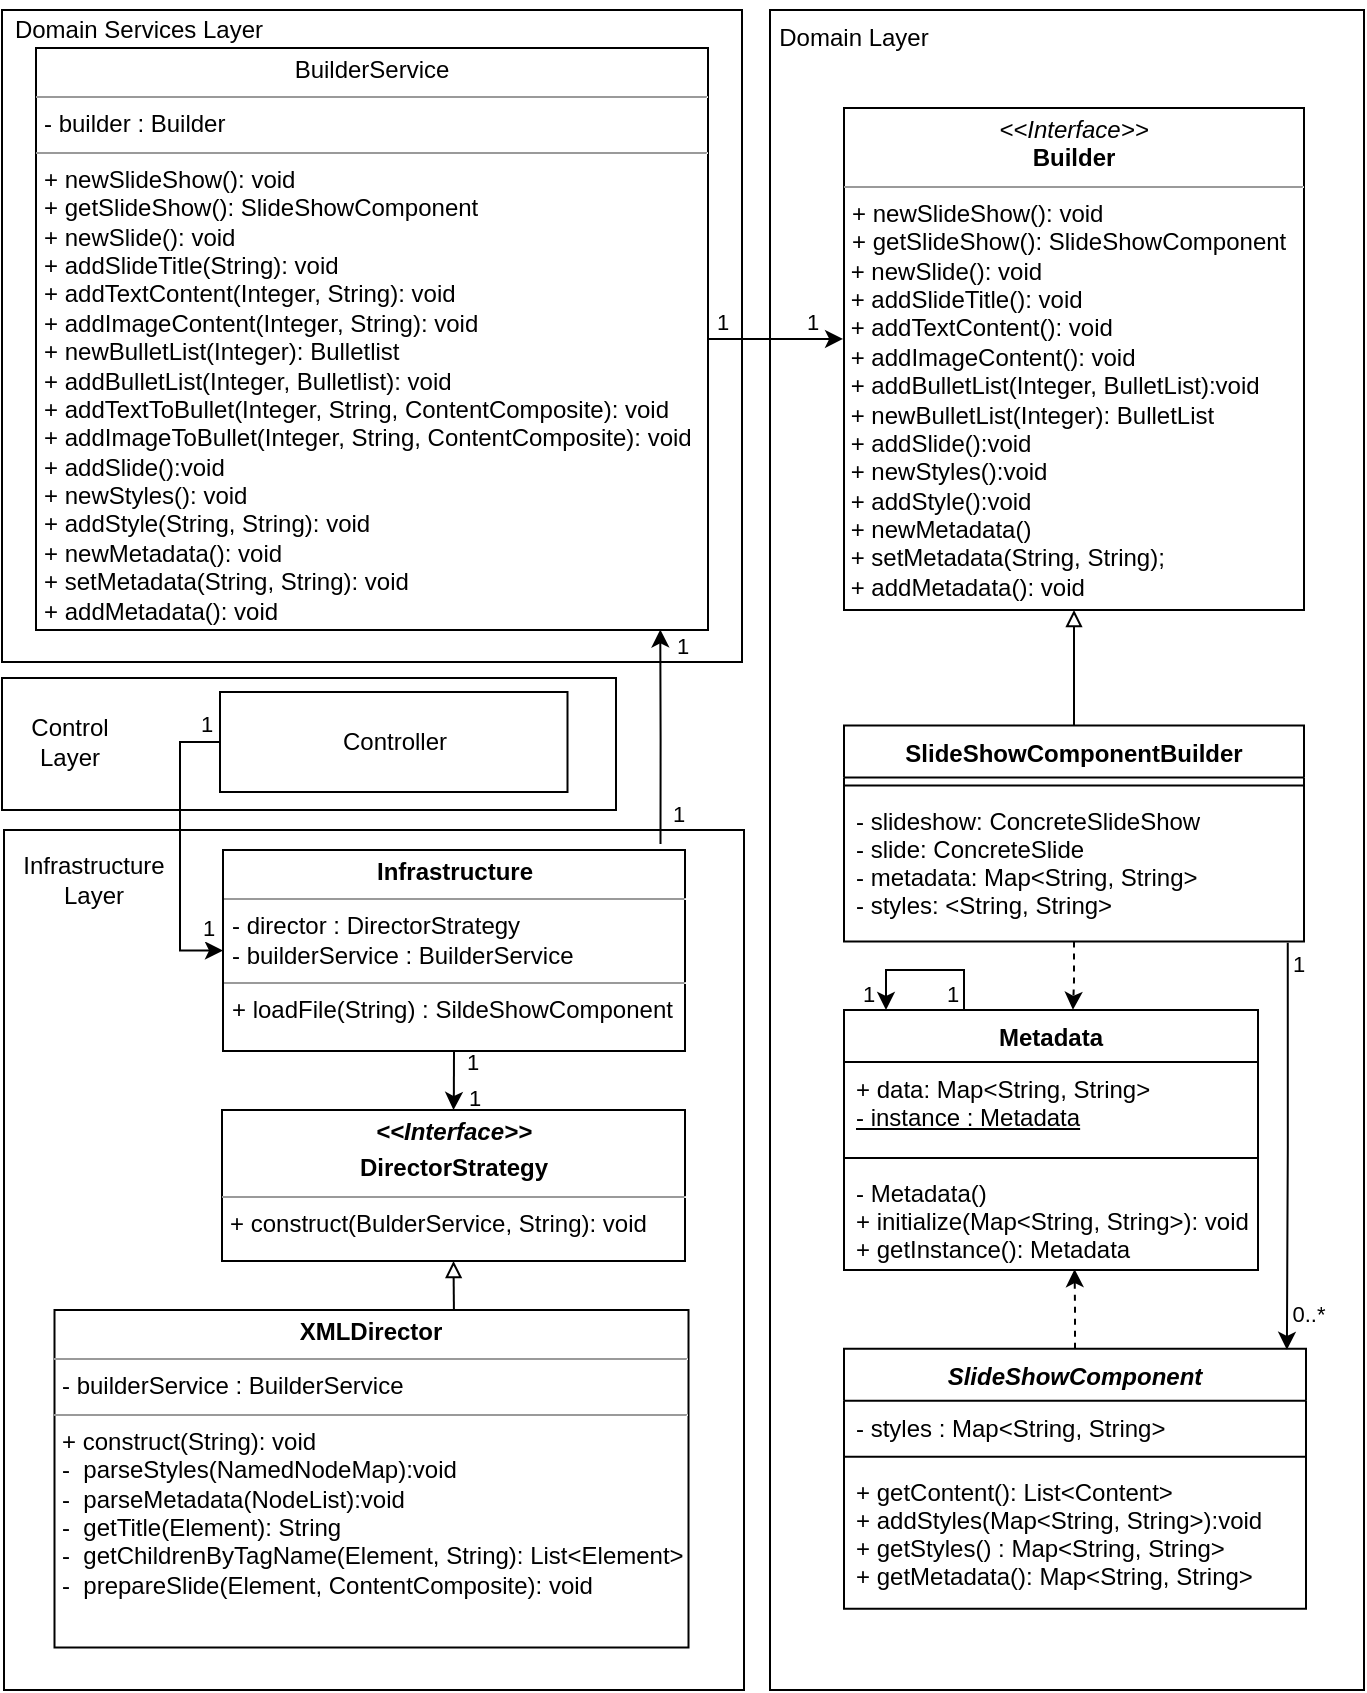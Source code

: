 <mxfile version="20.5.1" type="device"><diagram id="4u7mU140LVxSYkLNVl7K" name="Page-1"><mxGraphModel dx="1358" dy="675" grid="1" gridSize="10" guides="1" tooltips="1" connect="1" arrows="1" fold="1" page="1" pageScale="1" pageWidth="1654" pageHeight="2336" math="0" shadow="0"><root><mxCell id="0"/><mxCell id="1" parent="0"/><mxCell id="_wYAxGLJW3HHWnC58E0S-36" value="" style="rounded=0;whiteSpace=wrap;html=1;" parent="1" vertex="1"><mxGeometry x="417" y="20" width="297" height="840" as="geometry"/></mxCell><mxCell id="_wYAxGLJW3HHWnC58E0S-37" value="Domain Layer" style="text;html=1;strokeColor=none;fillColor=none;align=center;verticalAlign=middle;whiteSpace=wrap;rounded=0;" parent="1" vertex="1"><mxGeometry x="417" y="19" width="84" height="30" as="geometry"/></mxCell><mxCell id="_wYAxGLJW3HHWnC58E0S-34" value="" style="rounded=0;whiteSpace=wrap;html=1;" parent="1" vertex="1"><mxGeometry x="33" y="20" width="370" height="326" as="geometry"/></mxCell><mxCell id="_wYAxGLJW3HHWnC58E0S-48" style="edgeStyle=orthogonalEdgeStyle;rounded=0;orthogonalLoop=1;jettySize=auto;html=1;dashed=1;endArrow=classic;endFill=1;entryX=0.557;entryY=0.992;entryDx=0;entryDy=0;entryPerimeter=0;" parent="1" source="_wYAxGLJW3HHWnC58E0S-1" target="_wYAxGLJW3HHWnC58E0S-8" edge="1"><mxGeometry relative="1" as="geometry"><mxPoint x="570" y="652" as="targetPoint"/></mxGeometry></mxCell><mxCell id="_wYAxGLJW3HHWnC58E0S-1" value="SlideShowComponent" style="swimlane;fontStyle=3;align=center;verticalAlign=top;childLayout=stackLayout;horizontal=1;startSize=26;horizontalStack=0;resizeParent=1;resizeParentMax=0;resizeLast=0;collapsible=1;marginBottom=0;" parent="1" vertex="1"><mxGeometry x="454" y="689.38" width="231" height="130" as="geometry"/></mxCell><mxCell id="_wYAxGLJW3HHWnC58E0S-2" value="- styles : Map&lt;String, String&gt;" style="text;strokeColor=none;fillColor=none;align=left;verticalAlign=top;spacingLeft=4;spacingRight=4;overflow=hidden;rotatable=0;points=[[0,0.5],[1,0.5]];portConstraint=eastwest;" parent="_wYAxGLJW3HHWnC58E0S-1" vertex="1"><mxGeometry y="26" width="231" height="24" as="geometry"/></mxCell><mxCell id="_wYAxGLJW3HHWnC58E0S-3" value="" style="line;strokeWidth=1;fillColor=none;align=left;verticalAlign=middle;spacingTop=-1;spacingLeft=3;spacingRight=3;rotatable=0;labelPosition=right;points=[];portConstraint=eastwest;strokeColor=inherit;" parent="_wYAxGLJW3HHWnC58E0S-1" vertex="1"><mxGeometry y="50" width="231" height="8" as="geometry"/></mxCell><mxCell id="_wYAxGLJW3HHWnC58E0S-4" value="+ getContent(): List&lt;Content&gt;&#10;+ addStyles(Map&lt;String, String&gt;):void&#10;+ getStyles() : Map&lt;String, String&gt;&#10;+ getMetadata(): Map&lt;String, String&gt;&#10;" style="text;strokeColor=none;fillColor=none;align=left;verticalAlign=top;spacingLeft=4;spacingRight=4;overflow=hidden;rotatable=0;points=[[0,0.5],[1,0.5]];portConstraint=eastwest;" parent="_wYAxGLJW3HHWnC58E0S-1" vertex="1"><mxGeometry y="58" width="231" height="72" as="geometry"/></mxCell><mxCell id="_wYAxGLJW3HHWnC58E0S-5" value="Metadata" style="swimlane;fontStyle=1;align=center;verticalAlign=top;childLayout=stackLayout;horizontal=1;startSize=26;horizontalStack=0;resizeParent=1;resizeParentMax=0;resizeLast=0;collapsible=1;marginBottom=0;" parent="1" vertex="1"><mxGeometry x="454" y="520" width="207" height="130" as="geometry"/></mxCell><mxCell id="_wYAxGLJW3HHWnC58E0S-6" value="+ data: Map&amp;lt;String, String&amp;gt;&lt;br&gt;&lt;u&gt;- instance : Metadata&lt;/u&gt;" style="text;strokeColor=none;fillColor=none;align=left;verticalAlign=top;spacingLeft=4;spacingRight=4;overflow=hidden;rotatable=0;points=[[0,0.5],[1,0.5]];portConstraint=eastwest;html=1;" parent="_wYAxGLJW3HHWnC58E0S-5" vertex="1"><mxGeometry y="26" width="207" height="44" as="geometry"/></mxCell><mxCell id="_wYAxGLJW3HHWnC58E0S-7" value="" style="line;strokeWidth=1;fillColor=none;align=left;verticalAlign=middle;spacingTop=-1;spacingLeft=3;spacingRight=3;rotatable=0;labelPosition=right;points=[];portConstraint=eastwest;strokeColor=inherit;" parent="_wYAxGLJW3HHWnC58E0S-5" vertex="1"><mxGeometry y="70" width="207" height="8" as="geometry"/></mxCell><mxCell id="_wYAxGLJW3HHWnC58E0S-8" value="- Metadata()&#10;+ initialize(Map&lt;String, String&gt;): void&#10;+ getInstance(): Metadata" style="text;strokeColor=none;fillColor=none;align=left;verticalAlign=top;spacingLeft=4;spacingRight=4;overflow=hidden;rotatable=0;points=[[0,0.5],[1,0.5]];portConstraint=eastwest;" parent="_wYAxGLJW3HHWnC58E0S-5" vertex="1"><mxGeometry y="78" width="207" height="52" as="geometry"/></mxCell><mxCell id="_wYAxGLJW3HHWnC58E0S-12" value="&lt;p style=&quot;margin:0px;margin-top:4px;text-align:center;&quot;&gt;&lt;i&gt;&amp;lt;&amp;lt;Interface&amp;gt;&amp;gt;&lt;/i&gt;&lt;br&gt;&lt;b&gt;Builder&lt;/b&gt;&lt;/p&gt;&lt;hr size=&quot;1&quot;&gt;&lt;p style=&quot;margin:0px;margin-left:4px;&quot;&gt;+ newSlideShow(): void&lt;/p&gt;&lt;p style=&quot;margin: 0px 0px 0px 4px;&quot;&gt;+ getSlideShow(): SlideShowComponent&lt;br&gt;&lt;/p&gt;&lt;div&gt;&amp;nbsp;+ newSlide(): void&lt;/div&gt;&lt;div&gt;&amp;nbsp;+ addSlideTitle(): void&lt;/div&gt;&lt;div&gt;&amp;nbsp;+ addTextContent(): void&lt;/div&gt;&lt;div&gt;&amp;nbsp;+ addImageContent(): void&lt;/div&gt;&lt;div&gt;&amp;nbsp;+ addBulletList(Integer, BulletList):void&lt;/div&gt;&lt;div&gt;&lt;span style=&quot;background-color: initial;&quot;&gt;&amp;nbsp;+ newBulletList(Integer): BulletList&lt;/span&gt;&lt;span style=&quot;background-color: initial;&quot;&gt;&amp;nbsp;&lt;/span&gt;&lt;/div&gt;&lt;div&gt;&lt;span style=&quot;background-color: initial;&quot;&gt;&amp;nbsp;+ addSlide():void&lt;/span&gt;&lt;br&gt;&lt;/div&gt;&lt;div&gt;&amp;nbsp;+ newStyles():void&lt;/div&gt;&lt;div&gt;&amp;nbsp;+ addStyle():void&lt;/div&gt;&lt;div&gt;&amp;nbsp;+ newMetadata()&lt;/div&gt;&lt;div&gt;&amp;nbsp;+ setMetadata(String, String);&lt;/div&gt;&lt;div&gt;&amp;nbsp;+ addMetadata(): void&lt;/div&gt;" style="verticalAlign=top;align=left;overflow=fill;fontSize=12;fontFamily=Helvetica;html=1;" parent="1" vertex="1"><mxGeometry x="454" y="69" width="230" height="251" as="geometry"/></mxCell><mxCell id="_wYAxGLJW3HHWnC58E0S-33" style="edgeStyle=orthogonalEdgeStyle;rounded=0;orthogonalLoop=1;jettySize=auto;html=1;entryX=0.5;entryY=1;entryDx=0;entryDy=0;endArrow=block;endFill=0;" parent="1" source="_wYAxGLJW3HHWnC58E0S-13" target="_wYAxGLJW3HHWnC58E0S-12" edge="1"><mxGeometry relative="1" as="geometry"/></mxCell><mxCell id="_wYAxGLJW3HHWnC58E0S-45" style="edgeStyle=orthogonalEdgeStyle;rounded=0;orthogonalLoop=1;jettySize=auto;html=1;entryX=0.553;entryY=-0.001;entryDx=0;entryDy=0;entryPerimeter=0;endArrow=classic;endFill=1;dashed=1;" parent="1" source="_wYAxGLJW3HHWnC58E0S-13" target="_wYAxGLJW3HHWnC58E0S-5" edge="1"><mxGeometry relative="1" as="geometry"/></mxCell><mxCell id="_wYAxGLJW3HHWnC58E0S-46" style="edgeStyle=orthogonalEdgeStyle;rounded=0;orthogonalLoop=1;jettySize=auto;html=1;entryX=0.95;entryY=0.004;entryDx=0;entryDy=0;entryPerimeter=0;endArrow=classic;endFill=1;exitX=0.956;exitY=1.008;exitDx=0;exitDy=0;exitPerimeter=0;" parent="1" edge="1"><mxGeometry relative="1" as="geometry"><mxPoint x="675.88" y="486.342" as="sourcePoint"/><mxPoint x="675.45" y="689.9" as="targetPoint"/><Array as="points"><mxPoint x="676" y="588"/></Array></mxGeometry></mxCell><mxCell id="jI_O0aelJf8QyhpfwLzb-6" value="1" style="edgeLabel;html=1;align=center;verticalAlign=middle;resizable=0;points=[];" vertex="1" connectable="0" parent="_wYAxGLJW3HHWnC58E0S-46"><mxGeometry x="-0.871" y="1" relative="1" as="geometry"><mxPoint x="4" y="-3" as="offset"/></mxGeometry></mxCell><mxCell id="jI_O0aelJf8QyhpfwLzb-7" value="0..*" style="edgeLabel;html=1;align=center;verticalAlign=middle;resizable=0;points=[];" vertex="1" connectable="0" parent="_wYAxGLJW3HHWnC58E0S-46"><mxGeometry x="0.795" relative="1" as="geometry"><mxPoint x="10" y="3" as="offset"/></mxGeometry></mxCell><mxCell id="_wYAxGLJW3HHWnC58E0S-13" value="SlideShowComponentBuilder" style="swimlane;fontStyle=1;align=center;verticalAlign=top;childLayout=stackLayout;horizontal=1;startSize=26;horizontalStack=0;resizeParent=1;resizeParentMax=0;resizeLast=0;collapsible=1;marginBottom=0;" parent="1" vertex="1"><mxGeometry x="454" y="377.75" width="230" height="108" as="geometry"/></mxCell><mxCell id="_wYAxGLJW3HHWnC58E0S-14" value="" style="line;strokeWidth=1;fillColor=none;align=left;verticalAlign=middle;spacingTop=-1;spacingLeft=3;spacingRight=3;rotatable=0;labelPosition=right;points=[];portConstraint=eastwest;strokeColor=inherit;" parent="_wYAxGLJW3HHWnC58E0S-13" vertex="1"><mxGeometry y="26" width="230" height="8" as="geometry"/></mxCell><mxCell id="_wYAxGLJW3HHWnC58E0S-15" value="- slideshow: ConcreteSlideShow&#10;- slide: ConcreteSlide&#10;- metadata: Map&lt;String, String&gt;&#10;- styles: &lt;String, String&gt;" style="text;strokeColor=none;fillColor=none;align=left;verticalAlign=top;spacingLeft=4;spacingRight=4;overflow=hidden;rotatable=0;points=[[0,0.5],[1,0.5]];portConstraint=eastwest;" parent="_wYAxGLJW3HHWnC58E0S-13" vertex="1"><mxGeometry y="34" width="230" height="74" as="geometry"/></mxCell><mxCell id="_wYAxGLJW3HHWnC58E0S-16" value="" style="rounded=0;whiteSpace=wrap;html=1;" parent="1" vertex="1"><mxGeometry x="34" y="430" width="370" height="430" as="geometry"/></mxCell><mxCell id="_wYAxGLJW3HHWnC58E0S-17" style="edgeStyle=orthogonalEdgeStyle;rounded=0;orthogonalLoop=1;jettySize=auto;html=1;entryX=0.929;entryY=0.999;entryDx=0;entryDy=0;exitX=0.947;exitY=-0.03;exitDx=0;exitDy=0;entryPerimeter=0;exitPerimeter=0;" parent="1" source="_wYAxGLJW3HHWnC58E0S-24" target="_wYAxGLJW3HHWnC58E0S-27" edge="1"><mxGeometry relative="1" as="geometry"/></mxCell><mxCell id="_wYAxGLJW3HHWnC58E0S-18" value="1" style="edgeLabel;html=1;align=center;verticalAlign=middle;resizable=0;points=[];" parent="_wYAxGLJW3HHWnC58E0S-17" vertex="1" connectable="0"><mxGeometry x="-0.713" relative="1" as="geometry"><mxPoint x="8" as="offset"/></mxGeometry></mxCell><mxCell id="_wYAxGLJW3HHWnC58E0S-19" value="1" style="edgeLabel;html=1;align=center;verticalAlign=middle;resizable=0;points=[];" parent="_wYAxGLJW3HHWnC58E0S-17" vertex="1" connectable="0"><mxGeometry x="0.666" relative="1" as="geometry"><mxPoint x="11" y="-10" as="offset"/></mxGeometry></mxCell><mxCell id="_wYAxGLJW3HHWnC58E0S-21" style="edgeStyle=orthogonalEdgeStyle;rounded=0;jumpStyle=arc;jumpSize=12;orthogonalLoop=1;jettySize=auto;html=1;entryX=0.5;entryY=0;entryDx=0;entryDy=0;startArrow=none;startFill=0;endArrow=classic;endFill=1;" parent="1" source="_wYAxGLJW3HHWnC58E0S-24" target="_wYAxGLJW3HHWnC58E0S-28" edge="1"><mxGeometry relative="1" as="geometry"/></mxCell><mxCell id="_wYAxGLJW3HHWnC58E0S-22" value="1" style="edgeLabel;html=1;align=center;verticalAlign=middle;resizable=0;points=[];" parent="_wYAxGLJW3HHWnC58E0S-21" vertex="1" connectable="0"><mxGeometry x="-0.66" relative="1" as="geometry"><mxPoint x="9" as="offset"/></mxGeometry></mxCell><mxCell id="_wYAxGLJW3HHWnC58E0S-23" value="1" style="edgeLabel;html=1;align=center;verticalAlign=middle;resizable=0;points=[];" parent="_wYAxGLJW3HHWnC58E0S-21" vertex="1" connectable="0"><mxGeometry x="0.558" relative="1" as="geometry"><mxPoint x="10" as="offset"/></mxGeometry></mxCell><mxCell id="_wYAxGLJW3HHWnC58E0S-24" value="&lt;p style=&quot;margin:0px;margin-top:4px;text-align:center;&quot;&gt;&lt;b&gt;Infrastructure&lt;/b&gt;&lt;/p&gt;&lt;hr size=&quot;1&quot;&gt;&lt;p style=&quot;margin:0px;margin-left:4px;&quot;&gt;- director : DirectorStrategy&lt;br&gt;&lt;/p&gt;&lt;p style=&quot;margin:0px;margin-left:4px;&quot;&gt;- builderService : BuilderService&lt;br style=&quot;padding: 0px; margin: 0px;&quot;&gt;&lt;/p&gt;&lt;hr size=&quot;1&quot;&gt;&lt;p style=&quot;margin:0px;margin-left:4px;&quot;&gt;&lt;span style=&quot;background-color: initial;&quot;&gt;+ loadFile(String) : SildeShowComponent&lt;/span&gt;&lt;/p&gt;&lt;p style=&quot;margin:0px;margin-left:4px;&quot;&gt;&lt;br&gt;&lt;/p&gt;&lt;p style=&quot;margin:0px;margin-left:4px;&quot;&gt;&lt;br&gt;&lt;/p&gt;" style="verticalAlign=top;align=left;overflow=fill;fontSize=12;fontFamily=Helvetica;html=1;" parent="1" vertex="1"><mxGeometry x="143.5" y="440" width="231" height="100.5" as="geometry"/></mxCell><mxCell id="_wYAxGLJW3HHWnC58E0S-25" value="Infrastructure &lt;br&gt;Layer" style="text;html=1;strokeColor=none;fillColor=none;align=center;verticalAlign=middle;whiteSpace=wrap;rounded=0;" parent="1" vertex="1"><mxGeometry x="33" y="440" width="92" height="30" as="geometry"/></mxCell><mxCell id="_wYAxGLJW3HHWnC58E0S-38" style="edgeStyle=orthogonalEdgeStyle;rounded=0;orthogonalLoop=1;jettySize=auto;html=1;endArrow=classic;endFill=1;entryX=-0.002;entryY=0.46;entryDx=0;entryDy=0;entryPerimeter=0;" parent="1" source="_wYAxGLJW3HHWnC58E0S-27" target="_wYAxGLJW3HHWnC58E0S-12" edge="1"><mxGeometry relative="1" as="geometry"><mxPoint x="450" y="184" as="targetPoint"/></mxGeometry></mxCell><mxCell id="_wYAxGLJW3HHWnC58E0S-39" value="1" style="edgeLabel;html=1;align=center;verticalAlign=middle;resizable=0;points=[];" parent="_wYAxGLJW3HHWnC58E0S-38" vertex="1" connectable="0"><mxGeometry x="-0.798" y="2" relative="1" as="geometry"><mxPoint y="-7" as="offset"/></mxGeometry></mxCell><mxCell id="_wYAxGLJW3HHWnC58E0S-40" value="1" style="edgeLabel;html=1;align=center;verticalAlign=middle;resizable=0;points=[];" parent="_wYAxGLJW3HHWnC58E0S-38" vertex="1" connectable="0"><mxGeometry x="0.518" relative="1" as="geometry"><mxPoint y="-9" as="offset"/></mxGeometry></mxCell><mxCell id="_wYAxGLJW3HHWnC58E0S-27" value="&lt;p style=&quot;margin:0px;margin-top:4px;text-align:center;&quot;&gt;BuilderService&lt;/p&gt;&lt;hr size=&quot;1&quot;&gt;&lt;p style=&quot;margin:0px;margin-left:4px;&quot;&gt;- builder : Builder&lt;/p&gt;&lt;hr size=&quot;1&quot;&gt;&lt;p style=&quot;margin:0px;margin-left:4px;&quot;&gt;&lt;span style=&quot;background-color: initial;&quot;&gt;+ newSlideShow(): void&lt;/span&gt;&lt;br&gt;&lt;/p&gt;&lt;p style=&quot;margin: 0px 0px 0px 4px;&quot;&gt;+ getSlideShow(): SlideShowComponent&lt;br&gt;&lt;/p&gt;&lt;p style=&quot;margin: 0px 0px 0px 4px;&quot;&gt;&lt;span style=&quot;background-color: initial;&quot;&gt;+ newSlide(): void&lt;/span&gt;&lt;/p&gt;&lt;p style=&quot;margin: 0px 0px 0px 4px;&quot;&gt;&lt;span style=&quot;background-color: initial;&quot;&gt;+ addSlideTitle(String): void&lt;/span&gt;&lt;/p&gt;&lt;p style=&quot;margin: 0px 0px 0px 4px;&quot;&gt;&lt;span style=&quot;background-color: initial;&quot;&gt;+ addTextContent(Integer, String): void&lt;/span&gt;&lt;/p&gt;&lt;p style=&quot;margin: 0px 0px 0px 4px;&quot;&gt;+ addImageContent(Integer, String): void&lt;span style=&quot;background-color: initial;&quot;&gt;&lt;br&gt;&lt;/span&gt;&lt;/p&gt;&lt;p style=&quot;margin: 0px 0px 0px 4px;&quot;&gt;&lt;span style=&quot;background-color: initial;&quot;&gt;+ newBulletList(Integer): Bulletlist&lt;/span&gt;&lt;/p&gt;&lt;p style=&quot;margin: 0px 0px 0px 4px;&quot;&gt;&lt;span style=&quot;background-color: initial;&quot;&gt;+ addBulletList(Integer, Bulletlist): void&lt;/span&gt;&lt;/p&gt;&lt;p style=&quot;margin: 0px 0px 0px 4px;&quot;&gt;&lt;span style=&quot;background-color: initial;&quot;&gt;+ addTextToBullet(Integer, String, ContentComposite): void&lt;/span&gt;&lt;/p&gt;&lt;p style=&quot;margin: 0px 0px 0px 4px;&quot;&gt;&lt;span style=&quot;background-color: initial;&quot;&gt;+ addImageToBullet(Integer, String, ContentComposite): void&lt;/span&gt;&lt;/p&gt;&lt;p style=&quot;margin: 0px 0px 0px 4px;&quot;&gt;&lt;span style=&quot;background-color: initial;&quot;&gt;+ addSlide():void&lt;/span&gt;&lt;br&gt;&lt;/p&gt;&lt;p style=&quot;margin: 0px 0px 0px 4px;&quot;&gt;&lt;span style=&quot;background-color: initial;&quot;&gt;+ newStyles(): void&lt;/span&gt;&lt;/p&gt;&lt;p style=&quot;margin: 0px 0px 0px 4px;&quot;&gt;&lt;span style=&quot;background-color: initial;&quot;&gt;+ addStyle(String, String): void&lt;/span&gt;&lt;/p&gt;&lt;p style=&quot;margin: 0px 0px 0px 4px;&quot;&gt;&lt;span style=&quot;background-color: initial;&quot;&gt;+ newMetadata(): void&lt;/span&gt;&lt;/p&gt;&lt;p style=&quot;margin: 0px 0px 0px 4px;&quot;&gt;&lt;span style=&quot;background-color: initial;&quot;&gt;+ setMetadata(String, String): void&lt;/span&gt;&lt;/p&gt;&lt;p style=&quot;margin: 0px 0px 0px 4px;&quot;&gt;&lt;span style=&quot;background-color: initial;&quot;&gt;+ addMetadata(): void&lt;/span&gt;&lt;/p&gt;&lt;p style=&quot;margin: 0px 0px 0px 4px;&quot;&gt;&lt;br&gt;&lt;/p&gt;" style="verticalAlign=top;align=left;overflow=fill;fontSize=12;fontFamily=Helvetica;html=1;" parent="1" vertex="1"><mxGeometry x="50" y="39" width="336" height="291" as="geometry"/></mxCell><mxCell id="_wYAxGLJW3HHWnC58E0S-28" value="&lt;p style=&quot;margin:0px;margin-top:4px;text-align:center;&quot;&gt;&lt;b&gt;&lt;i&gt;&amp;lt;&amp;lt;Interface&amp;gt;&amp;gt;&lt;/i&gt;&lt;/b&gt;&lt;/p&gt;&lt;p style=&quot;margin:0px;margin-top:4px;text-align:center;&quot;&gt;&lt;b&gt;DirectorStrategy&lt;/b&gt;&lt;/p&gt;&lt;hr size=&quot;1&quot;&gt;&lt;p style=&quot;margin:0px;margin-left:4px;&quot;&gt;&lt;/p&gt;&lt;p style=&quot;margin:0px;margin-left:4px;&quot;&gt;&lt;span style=&quot;background-color: initial;&quot;&gt;+ construct(BulderService, String): void&lt;/span&gt;&lt;/p&gt;" style="verticalAlign=top;align=left;overflow=fill;fontSize=12;fontFamily=Helvetica;html=1;" parent="1" vertex="1"><mxGeometry x="143" y="570" width="231.5" height="75.5" as="geometry"/></mxCell><mxCell id="_wYAxGLJW3HHWnC58E0S-29" style="edgeStyle=orthogonalEdgeStyle;rounded=0;orthogonalLoop=1;jettySize=auto;html=1;entryX=0.5;entryY=1;entryDx=0;entryDy=0;endArrow=block;endFill=0;exitX=0.63;exitY=0.001;exitDx=0;exitDy=0;exitPerimeter=0;" parent="1" source="_wYAxGLJW3HHWnC58E0S-30" target="_wYAxGLJW3HHWnC58E0S-28" edge="1"><mxGeometry relative="1" as="geometry"/></mxCell><mxCell id="_wYAxGLJW3HHWnC58E0S-30" value="&lt;p style=&quot;margin:0px;margin-top:4px;text-align:center;&quot;&gt;&lt;b style=&quot;background-color: initial;&quot;&gt;XMLDirector&lt;/b&gt;&lt;br&gt;&lt;/p&gt;&lt;hr size=&quot;1&quot;&gt;&lt;p style=&quot;margin:0px;margin-left:4px;&quot;&gt;- builderService : BuilderService&lt;/p&gt;&lt;hr size=&quot;1&quot;&gt;&lt;p style=&quot;margin:0px;margin-left:4px;&quot;&gt;&lt;span style=&quot;background-color: initial;&quot;&gt;+ construct(String): void&lt;br&gt;&lt;/span&gt;&lt;/p&gt;&lt;p style=&quot;margin:0px;margin-left:4px;&quot;&gt;&lt;span style=&quot;background-color: initial;&quot;&gt;-&amp;nbsp; parseStyles(NamedNodeMap):void&lt;/span&gt;&lt;/p&gt;&lt;p style=&quot;margin:0px;margin-left:4px;&quot;&gt;&lt;span style=&quot;background-color: initial;&quot;&gt;-&amp;nbsp; parseMetadata(NodeList):void&lt;/span&gt;&lt;/p&gt;&lt;p style=&quot;margin:0px;margin-left:4px;&quot;&gt;&lt;span style=&quot;background-color: initial;&quot;&gt;-&amp;nbsp; getTitle(Element): String&lt;/span&gt;&lt;/p&gt;&lt;p style=&quot;margin:0px;margin-left:4px;&quot;&gt;-&amp;nbsp; getChildrenByTagName(Element, String): List&amp;lt;Element&amp;gt;&lt;/p&gt;&lt;p style=&quot;margin:0px;margin-left:4px;&quot;&gt;-&amp;nbsp; prepareSlide(Element, ContentComposite): void&lt;/p&gt;" style="verticalAlign=top;align=left;overflow=fill;fontSize=12;fontFamily=Helvetica;html=1;" parent="1" vertex="1"><mxGeometry x="59.25" y="670" width="317" height="168.75" as="geometry"/></mxCell><mxCell id="_wYAxGLJW3HHWnC58E0S-35" value="Domain Services Layer" style="text;html=1;strokeColor=none;fillColor=none;align=center;verticalAlign=middle;whiteSpace=wrap;rounded=0;" parent="1" vertex="1"><mxGeometry x="33" y="15" width="137" height="30" as="geometry"/></mxCell><mxCell id="_wYAxGLJW3HHWnC58E0S-42" style="edgeStyle=orthogonalEdgeStyle;rounded=0;orthogonalLoop=1;jettySize=auto;html=1;endArrow=classic;endFill=1;exitX=0.25;exitY=0;exitDx=0;exitDy=0;" parent="1" source="_wYAxGLJW3HHWnC58E0S-5" edge="1"><mxGeometry relative="1" as="geometry"><mxPoint x="475" y="520" as="targetPoint"/><Array as="points"><mxPoint x="514" y="520"/><mxPoint x="514" y="500"/><mxPoint x="475" y="500"/></Array></mxGeometry></mxCell><mxCell id="_wYAxGLJW3HHWnC58E0S-43" value="1" style="edgeLabel;html=1;align=center;verticalAlign=middle;resizable=0;points=[];" parent="_wYAxGLJW3HHWnC58E0S-42" vertex="1" connectable="0"><mxGeometry x="-0.706" relative="1" as="geometry"><mxPoint x="-6" y="-4" as="offset"/></mxGeometry></mxCell><mxCell id="_wYAxGLJW3HHWnC58E0S-44" value="1" style="edgeLabel;html=1;align=center;verticalAlign=middle;resizable=0;points=[];" parent="_wYAxGLJW3HHWnC58E0S-42" vertex="1" connectable="0"><mxGeometry x="0.834" y="-2" relative="1" as="geometry"><mxPoint x="-7" y="-1" as="offset"/></mxGeometry></mxCell><mxCell id="jI_O0aelJf8QyhpfwLzb-2" value="" style="rounded=0;whiteSpace=wrap;html=1;" vertex="1" parent="1"><mxGeometry x="33" y="354" width="307" height="66" as="geometry"/></mxCell><mxCell id="jI_O0aelJf8QyhpfwLzb-3" value="Control Layer" style="text;html=1;strokeColor=none;fillColor=none;align=center;verticalAlign=middle;whiteSpace=wrap;rounded=0;" vertex="1" parent="1"><mxGeometry x="37" y="371" width="60" height="30" as="geometry"/></mxCell><mxCell id="jI_O0aelJf8QyhpfwLzb-5" style="edgeStyle=orthogonalEdgeStyle;rounded=0;orthogonalLoop=1;jettySize=auto;html=1;entryX=0;entryY=0.5;entryDx=0;entryDy=0;exitX=0;exitY=0.5;exitDx=0;exitDy=0;" edge="1" parent="1" source="jI_O0aelJf8QyhpfwLzb-4" target="_wYAxGLJW3HHWnC58E0S-24"><mxGeometry relative="1" as="geometry"/></mxCell><mxCell id="jI_O0aelJf8QyhpfwLzb-8" value="1" style="edgeLabel;html=1;align=center;verticalAlign=middle;resizable=0;points=[];" vertex="1" connectable="0" parent="jI_O0aelJf8QyhpfwLzb-5"><mxGeometry x="-0.822" y="-1" relative="1" as="geometry"><mxPoint x="6" y="-8" as="offset"/></mxGeometry></mxCell><mxCell id="jI_O0aelJf8QyhpfwLzb-9" value="1" style="edgeLabel;html=1;align=center;verticalAlign=middle;resizable=0;points=[];" vertex="1" connectable="0" parent="jI_O0aelJf8QyhpfwLzb-5"><mxGeometry x="0.832" y="1" relative="1" as="geometry"><mxPoint x="5" y="-11" as="offset"/></mxGeometry></mxCell><mxCell id="jI_O0aelJf8QyhpfwLzb-4" value="Controller" style="html=1;" vertex="1" parent="1"><mxGeometry x="142" y="361" width="173.75" height="50" as="geometry"/></mxCell></root></mxGraphModel></diagram></mxfile>